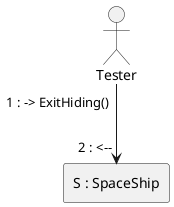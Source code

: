 @startuml
'autonumber "0:"
skinparam linestyle ortho

actor Tester as Tester
rectangle "S : SpaceShip" as S

Tester --> S: "1 : -> ExitHiding()" "2 : <--"


@enduml